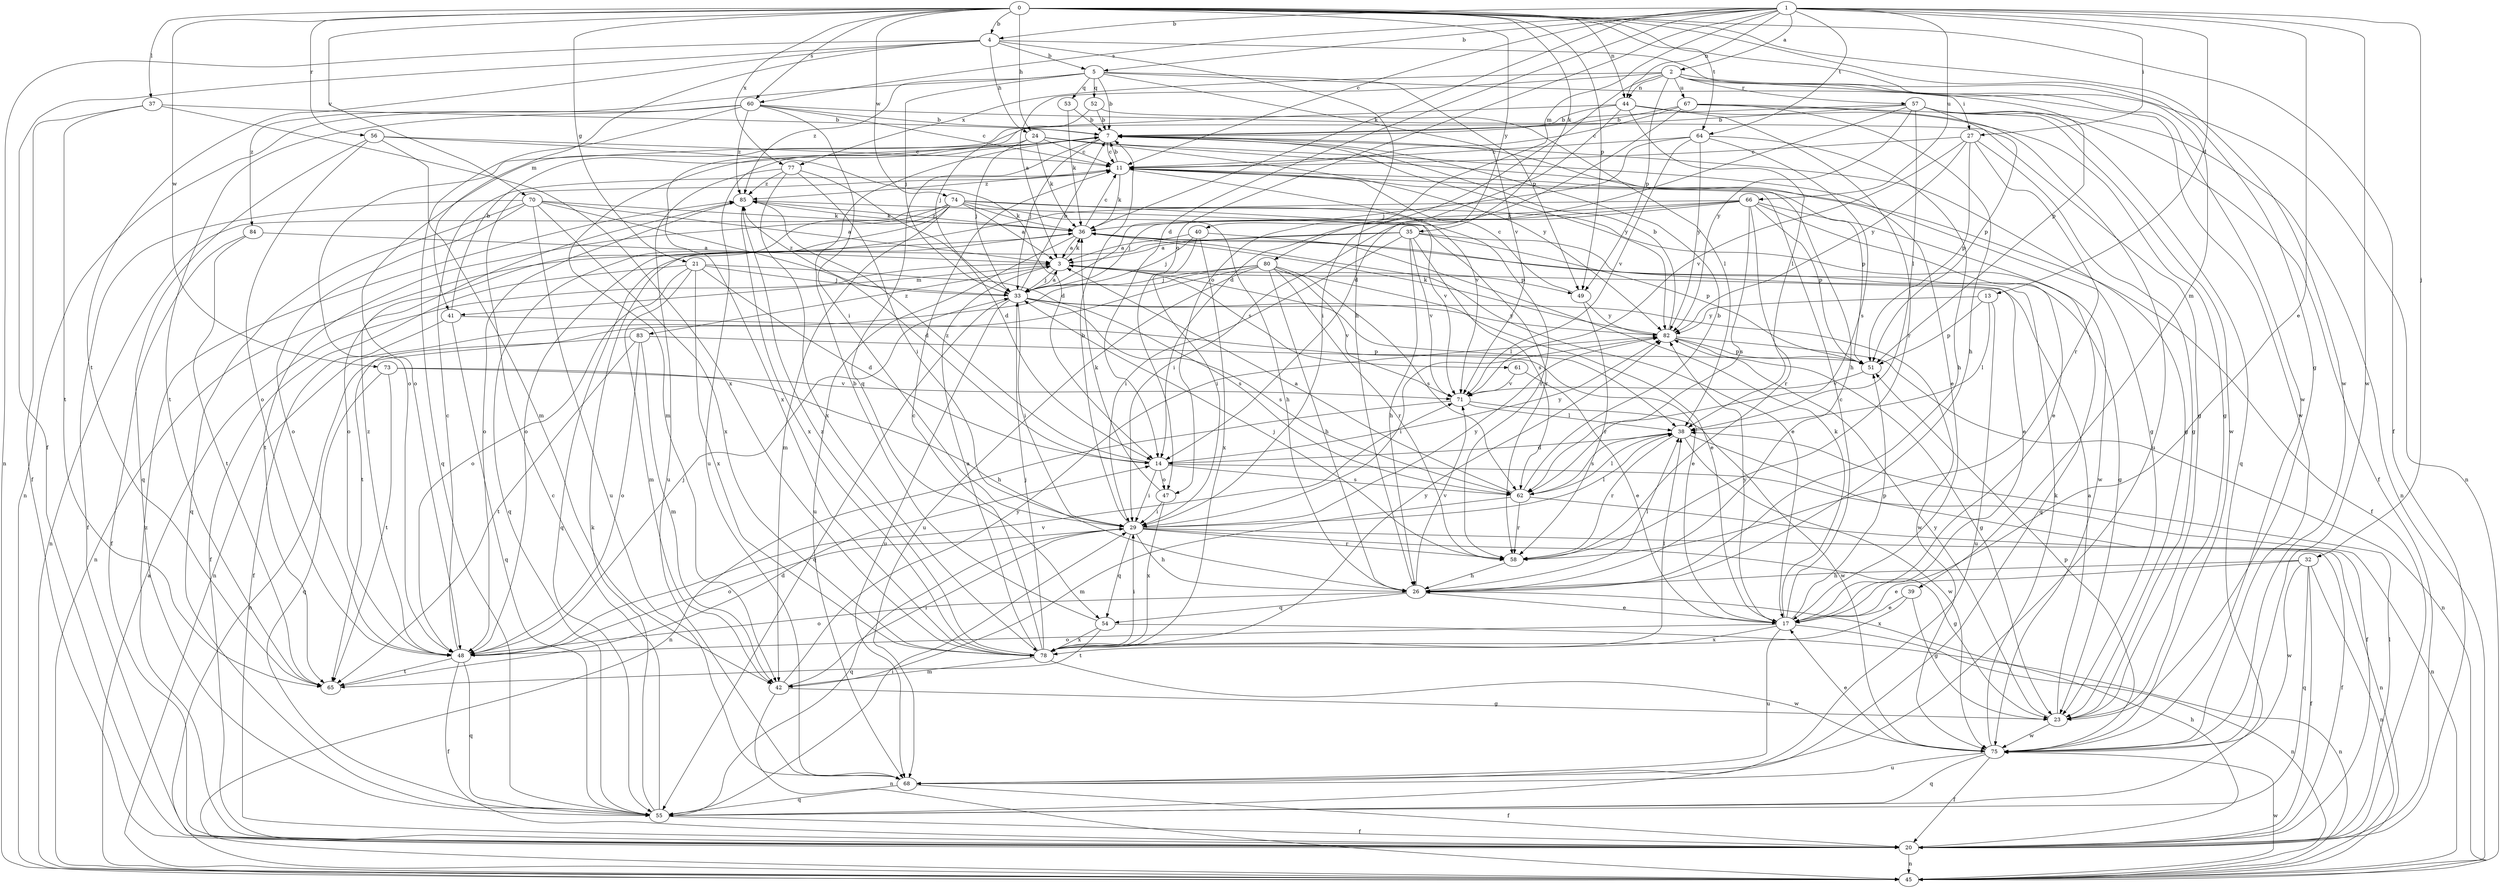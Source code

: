 strict digraph  {
0;
1;
2;
3;
4;
5;
7;
11;
13;
14;
17;
20;
21;
23;
24;
26;
27;
29;
32;
33;
35;
36;
37;
38;
39;
40;
41;
42;
44;
45;
47;
48;
49;
51;
52;
53;
54;
55;
56;
57;
58;
60;
61;
62;
64;
65;
66;
67;
68;
70;
71;
73;
74;
75;
77;
78;
80;
82;
83;
84;
85;
0 -> 4  [label=b];
0 -> 20  [label=f];
0 -> 21  [label=g];
0 -> 23  [label=g];
0 -> 24  [label=h];
0 -> 35  [label=k];
0 -> 37  [label=l];
0 -> 39  [label=m];
0 -> 44  [label=n];
0 -> 49  [label=p];
0 -> 56  [label=r];
0 -> 60  [label=s];
0 -> 64  [label=t];
0 -> 70  [label=v];
0 -> 73  [label=w];
0 -> 74  [label=w];
0 -> 75  [label=w];
0 -> 77  [label=x];
0 -> 80  [label=y];
1 -> 2  [label=a];
1 -> 4  [label=b];
1 -> 5  [label=b];
1 -> 11  [label=c];
1 -> 13  [label=d];
1 -> 14  [label=d];
1 -> 17  [label=e];
1 -> 27  [label=i];
1 -> 32  [label=j];
1 -> 36  [label=k];
1 -> 40  [label=m];
1 -> 44  [label=n];
1 -> 47  [label=o];
1 -> 60  [label=s];
1 -> 64  [label=t];
1 -> 66  [label=u];
1 -> 75  [label=w];
2 -> 3  [label=a];
2 -> 27  [label=i];
2 -> 44  [label=n];
2 -> 45  [label=n];
2 -> 47  [label=o];
2 -> 49  [label=p];
2 -> 57  [label=r];
2 -> 67  [label=u];
2 -> 75  [label=w];
2 -> 77  [label=x];
3 -> 33  [label=j];
3 -> 36  [label=k];
3 -> 38  [label=l];
3 -> 41  [label=m];
3 -> 49  [label=p];
3 -> 61  [label=s];
3 -> 83  [label=z];
4 -> 5  [label=b];
4 -> 20  [label=f];
4 -> 24  [label=h];
4 -> 26  [label=h];
4 -> 41  [label=m];
4 -> 45  [label=n];
4 -> 65  [label=t];
4 -> 75  [label=w];
5 -> 7  [label=b];
5 -> 33  [label=j];
5 -> 49  [label=p];
5 -> 51  [label=p];
5 -> 52  [label=q];
5 -> 53  [label=q];
5 -> 71  [label=v];
5 -> 84  [label=z];
5 -> 85  [label=z];
7 -> 11  [label=c];
7 -> 23  [label=g];
7 -> 26  [label=h];
7 -> 33  [label=j];
7 -> 42  [label=m];
7 -> 54  [label=q];
7 -> 68  [label=u];
7 -> 82  [label=y];
11 -> 7  [label=b];
11 -> 20  [label=f];
11 -> 36  [label=k];
11 -> 51  [label=p];
11 -> 71  [label=v];
11 -> 85  [label=z];
13 -> 38  [label=l];
13 -> 51  [label=p];
13 -> 68  [label=u];
13 -> 82  [label=y];
14 -> 29  [label=i];
14 -> 45  [label=n];
14 -> 47  [label=o];
14 -> 62  [label=s];
14 -> 82  [label=y];
14 -> 85  [label=z];
17 -> 11  [label=c];
17 -> 36  [label=k];
17 -> 45  [label=n];
17 -> 48  [label=o];
17 -> 51  [label=p];
17 -> 68  [label=u];
17 -> 78  [label=x];
17 -> 82  [label=y];
20 -> 26  [label=h];
20 -> 38  [label=l];
20 -> 45  [label=n];
20 -> 85  [label=z];
21 -> 14  [label=d];
21 -> 20  [label=f];
21 -> 33  [label=j];
21 -> 42  [label=m];
21 -> 48  [label=o];
21 -> 62  [label=s];
21 -> 78  [label=x];
23 -> 3  [label=a];
23 -> 75  [label=w];
23 -> 82  [label=y];
24 -> 11  [label=c];
24 -> 17  [label=e];
24 -> 23  [label=g];
24 -> 33  [label=j];
24 -> 36  [label=k];
24 -> 78  [label=x];
24 -> 82  [label=y];
26 -> 17  [label=e];
26 -> 38  [label=l];
26 -> 48  [label=o];
26 -> 54  [label=q];
26 -> 71  [label=v];
27 -> 11  [label=c];
27 -> 23  [label=g];
27 -> 51  [label=p];
27 -> 58  [label=r];
27 -> 71  [label=v];
27 -> 82  [label=y];
29 -> 7  [label=b];
29 -> 20  [label=f];
29 -> 23  [label=g];
29 -> 26  [label=h];
29 -> 38  [label=l];
29 -> 48  [label=o];
29 -> 54  [label=q];
29 -> 55  [label=q];
29 -> 58  [label=r];
29 -> 82  [label=y];
32 -> 17  [label=e];
32 -> 20  [label=f];
32 -> 26  [label=h];
32 -> 45  [label=n];
32 -> 55  [label=q];
32 -> 75  [label=w];
33 -> 3  [label=a];
33 -> 7  [label=b];
33 -> 29  [label=i];
33 -> 55  [label=q];
33 -> 62  [label=s];
33 -> 68  [label=u];
33 -> 75  [label=w];
33 -> 82  [label=y];
33 -> 85  [label=z];
35 -> 3  [label=a];
35 -> 23  [label=g];
35 -> 26  [label=h];
35 -> 29  [label=i];
35 -> 51  [label=p];
35 -> 55  [label=q];
35 -> 62  [label=s];
35 -> 71  [label=v];
36 -> 3  [label=a];
36 -> 11  [label=c];
36 -> 17  [label=e];
36 -> 45  [label=n];
36 -> 68  [label=u];
36 -> 85  [label=z];
37 -> 7  [label=b];
37 -> 20  [label=f];
37 -> 65  [label=t];
37 -> 78  [label=x];
38 -> 14  [label=d];
38 -> 20  [label=f];
38 -> 58  [label=r];
38 -> 62  [label=s];
38 -> 75  [label=w];
39 -> 17  [label=e];
39 -> 23  [label=g];
39 -> 78  [label=x];
40 -> 3  [label=a];
40 -> 17  [label=e];
40 -> 29  [label=i];
40 -> 33  [label=j];
40 -> 78  [label=x];
41 -> 7  [label=b];
41 -> 17  [label=e];
41 -> 20  [label=f];
41 -> 55  [label=q];
42 -> 23  [label=g];
42 -> 29  [label=i];
42 -> 45  [label=n];
42 -> 82  [label=y];
44 -> 7  [label=b];
44 -> 14  [label=d];
44 -> 23  [label=g];
44 -> 38  [label=l];
44 -> 48  [label=o];
44 -> 58  [label=r];
45 -> 3  [label=a];
45 -> 75  [label=w];
47 -> 29  [label=i];
47 -> 36  [label=k];
47 -> 78  [label=x];
48 -> 11  [label=c];
48 -> 20  [label=f];
48 -> 33  [label=j];
48 -> 55  [label=q];
48 -> 65  [label=t];
48 -> 71  [label=v];
48 -> 85  [label=z];
49 -> 11  [label=c];
49 -> 58  [label=r];
49 -> 82  [label=y];
51 -> 71  [label=v];
52 -> 7  [label=b];
52 -> 33  [label=j];
52 -> 38  [label=l];
53 -> 7  [label=b];
53 -> 36  [label=k];
54 -> 7  [label=b];
54 -> 45  [label=n];
54 -> 65  [label=t];
54 -> 78  [label=x];
55 -> 11  [label=c];
55 -> 20  [label=f];
55 -> 29  [label=i];
55 -> 36  [label=k];
56 -> 11  [label=c];
56 -> 14  [label=d];
56 -> 42  [label=m];
56 -> 48  [label=o];
56 -> 55  [label=q];
57 -> 7  [label=b];
57 -> 14  [label=d];
57 -> 20  [label=f];
57 -> 38  [label=l];
57 -> 45  [label=n];
57 -> 48  [label=o];
57 -> 51  [label=p];
57 -> 55  [label=q];
57 -> 82  [label=y];
58 -> 26  [label=h];
58 -> 33  [label=j];
60 -> 7  [label=b];
60 -> 11  [label=c];
60 -> 23  [label=g];
60 -> 29  [label=i];
60 -> 45  [label=n];
60 -> 55  [label=q];
60 -> 65  [label=t];
60 -> 85  [label=z];
61 -> 17  [label=e];
61 -> 71  [label=v];
62 -> 3  [label=a];
62 -> 7  [label=b];
62 -> 38  [label=l];
62 -> 42  [label=m];
62 -> 45  [label=n];
62 -> 58  [label=r];
64 -> 11  [label=c];
64 -> 26  [label=h];
64 -> 33  [label=j];
64 -> 62  [label=s];
64 -> 71  [label=v];
64 -> 82  [label=y];
65 -> 14  [label=d];
66 -> 17  [label=e];
66 -> 29  [label=i];
66 -> 33  [label=j];
66 -> 36  [label=k];
66 -> 48  [label=o];
66 -> 51  [label=p];
66 -> 55  [label=q];
66 -> 58  [label=r];
66 -> 62  [label=s];
67 -> 7  [label=b];
67 -> 11  [label=c];
67 -> 26  [label=h];
67 -> 29  [label=i];
67 -> 68  [label=u];
67 -> 75  [label=w];
68 -> 20  [label=f];
68 -> 55  [label=q];
70 -> 3  [label=a];
70 -> 14  [label=d];
70 -> 20  [label=f];
70 -> 36  [label=k];
70 -> 48  [label=o];
70 -> 55  [label=q];
70 -> 68  [label=u];
70 -> 78  [label=x];
71 -> 38  [label=l];
71 -> 45  [label=n];
71 -> 75  [label=w];
73 -> 26  [label=h];
73 -> 55  [label=q];
73 -> 65  [label=t];
73 -> 71  [label=v];
74 -> 3  [label=a];
74 -> 26  [label=h];
74 -> 36  [label=k];
74 -> 42  [label=m];
74 -> 45  [label=n];
74 -> 48  [label=o];
74 -> 55  [label=q];
74 -> 58  [label=r];
74 -> 65  [label=t];
74 -> 71  [label=v];
74 -> 75  [label=w];
75 -> 17  [label=e];
75 -> 20  [label=f];
75 -> 36  [label=k];
75 -> 51  [label=p];
75 -> 55  [label=q];
75 -> 68  [label=u];
77 -> 14  [label=d];
77 -> 29  [label=i];
77 -> 68  [label=u];
77 -> 78  [label=x];
77 -> 85  [label=z];
78 -> 3  [label=a];
78 -> 11  [label=c];
78 -> 29  [label=i];
78 -> 33  [label=j];
78 -> 38  [label=l];
78 -> 42  [label=m];
78 -> 75  [label=w];
78 -> 82  [label=y];
78 -> 85  [label=z];
80 -> 17  [label=e];
80 -> 26  [label=h];
80 -> 33  [label=j];
80 -> 45  [label=n];
80 -> 58  [label=r];
80 -> 62  [label=s];
80 -> 65  [label=t];
80 -> 68  [label=u];
80 -> 71  [label=v];
82 -> 7  [label=b];
82 -> 23  [label=g];
82 -> 29  [label=i];
82 -> 36  [label=k];
82 -> 45  [label=n];
82 -> 51  [label=p];
83 -> 42  [label=m];
83 -> 45  [label=n];
83 -> 48  [label=o];
83 -> 51  [label=p];
83 -> 65  [label=t];
84 -> 3  [label=a];
84 -> 20  [label=f];
84 -> 65  [label=t];
85 -> 36  [label=k];
85 -> 48  [label=o];
85 -> 58  [label=r];
85 -> 78  [label=x];
}
